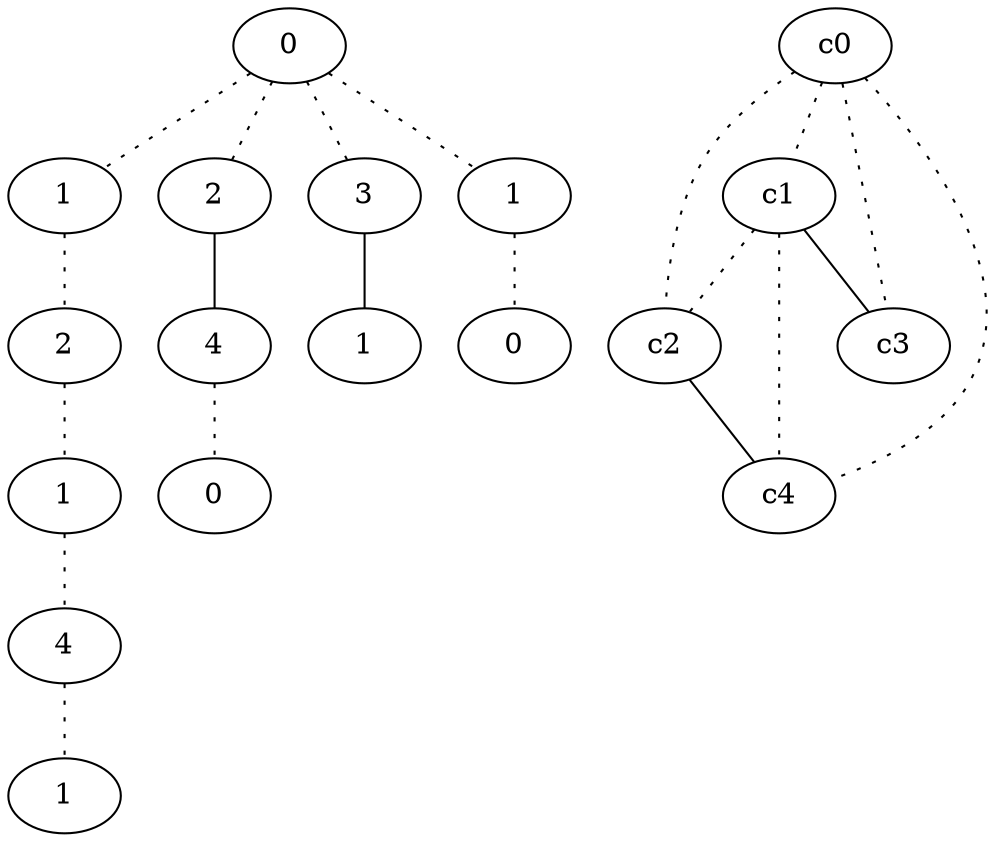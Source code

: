 graph {
a0[label=0];
a1[label=1];
a2[label=2];
a3[label=1];
a4[label=4];
a5[label=1];
a6[label=2];
a7[label=4];
a8[label=0];
a9[label=3];
a10[label=1];
a11[label=1];
a12[label=0];
a0 -- a1 [style=dotted];
a0 -- a6 [style=dotted];
a0 -- a9 [style=dotted];
a0 -- a11 [style=dotted];
a1 -- a2 [style=dotted];
a2 -- a3 [style=dotted];
a3 -- a4 [style=dotted];
a4 -- a5 [style=dotted];
a6 -- a7;
a7 -- a8 [style=dotted];
a9 -- a10;
a11 -- a12 [style=dotted];
c0 -- c1 [style=dotted];
c0 -- c2 [style=dotted];
c0 -- c3 [style=dotted];
c0 -- c4 [style=dotted];
c1 -- c2 [style=dotted];
c1 -- c3;
c1 -- c4 [style=dotted];
c2 -- c4;
}
